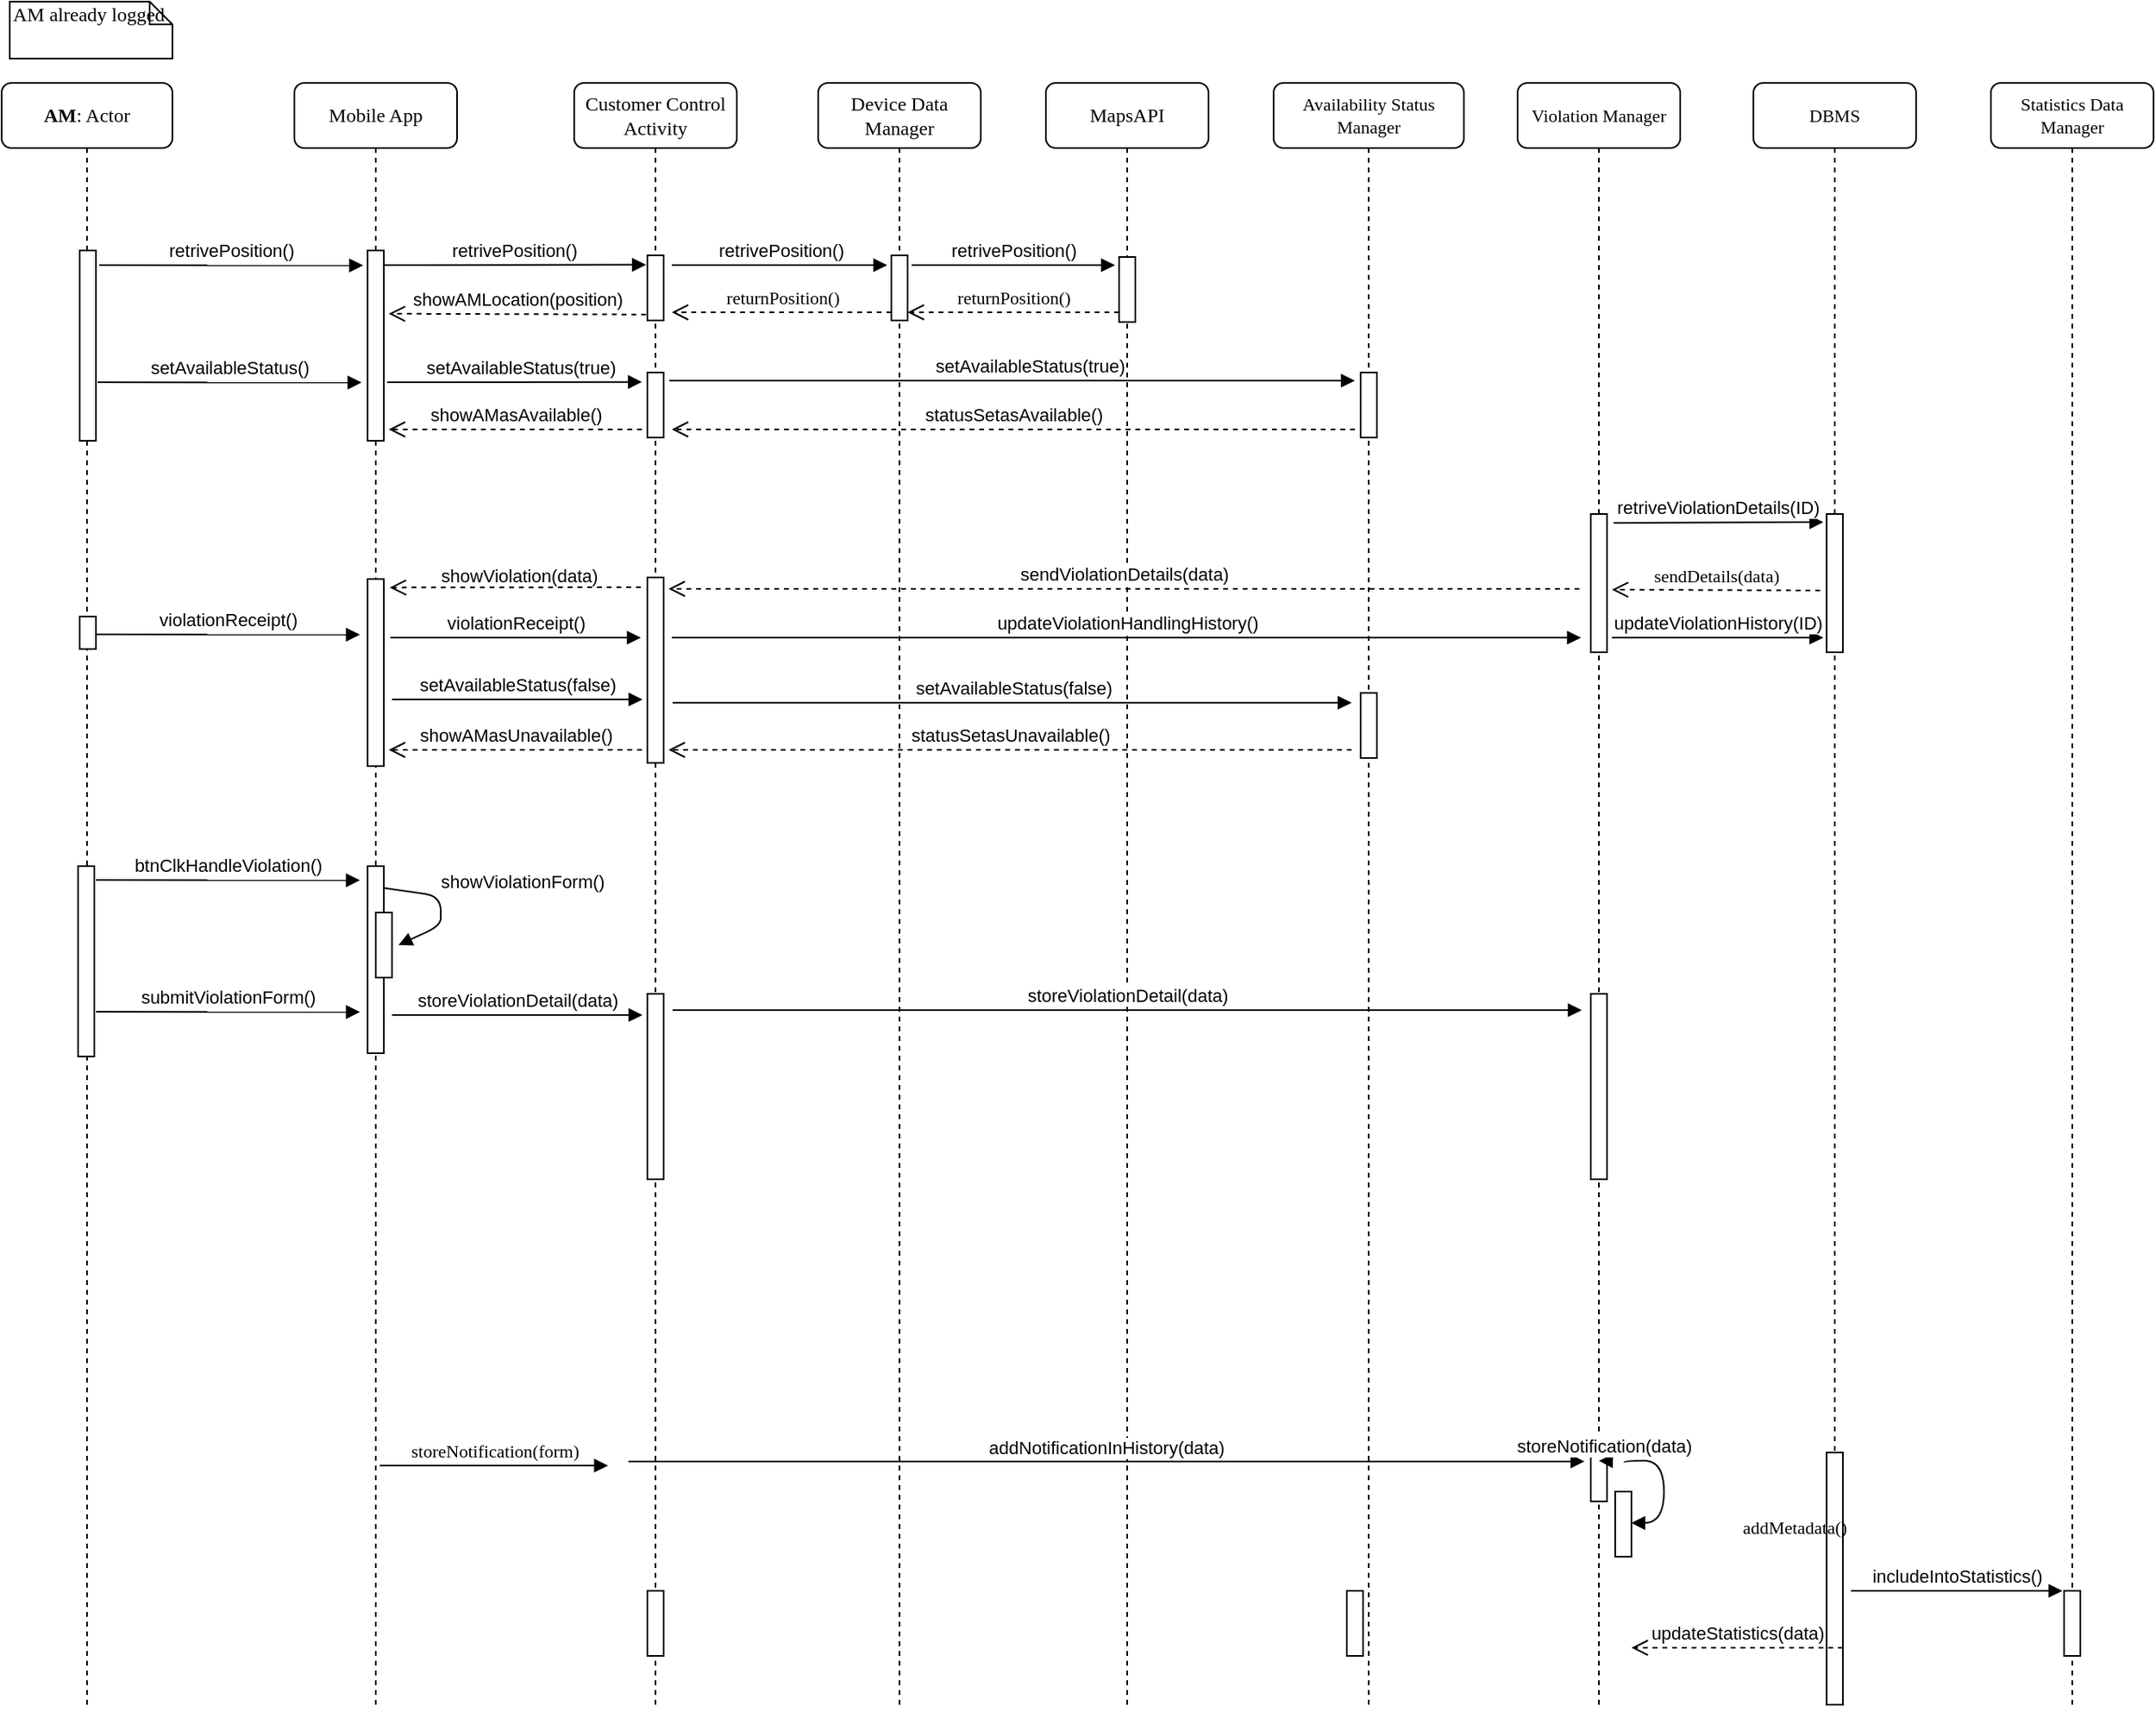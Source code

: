 <mxfile version="12.2.9" type="github" pages="1">
  <diagram id="0RAHFB9DxQQNoqs_koFl" name="Page-1">
    <mxGraphModel dx="1463" dy="826" grid="1" gridSize="10" guides="1" tooltips="1" connect="1" arrows="1" fold="1" page="1" pageScale="1" pageWidth="827" pageHeight="1169" math="0" shadow="0">
      <root>
        <mxCell id="0"/>
        <mxCell id="1" parent="0"/>
        <mxCell id="qk6un8bk32dUB89qjppy-1" value="Mobile App" style="shape=umlLifeline;perimeter=lifelinePerimeter;whiteSpace=wrap;html=1;container=1;collapsible=0;recursiveResize=0;outlineConnect=0;rounded=1;shadow=0;comic=0;labelBackgroundColor=none;strokeWidth=1;fontFamily=Verdana;fontSize=12;align=center;" vertex="1" parent="1">
          <mxGeometry x="240" y="80" width="100" height="1000" as="geometry"/>
        </mxCell>
        <mxCell id="qk6un8bk32dUB89qjppy-2" value="" style="html=1;points=[];perimeter=orthogonalPerimeter;rounded=0;shadow=0;comic=0;labelBackgroundColor=none;strokeWidth=1;fontFamily=Verdana;fontSize=11;align=center;" vertex="1" parent="qk6un8bk32dUB89qjppy-1">
          <mxGeometry x="45" y="103" width="10" height="117" as="geometry"/>
        </mxCell>
        <mxCell id="qk6un8bk32dUB89qjppy-69" value="" style="html=1;points=[];perimeter=orthogonalPerimeter;rounded=0;shadow=0;comic=0;labelBackgroundColor=none;strokeWidth=1;fontFamily=Verdana;fontSize=11;align=center;" vertex="1" parent="qk6un8bk32dUB89qjppy-1">
          <mxGeometry x="45" y="305" width="10" height="115" as="geometry"/>
        </mxCell>
        <mxCell id="qk6un8bk32dUB89qjppy-6" value="Device Data Manager " style="shape=umlLifeline;perimeter=lifelinePerimeter;whiteSpace=wrap;html=1;container=1;collapsible=0;recursiveResize=0;outlineConnect=0;rounded=1;shadow=0;comic=0;labelBackgroundColor=none;strokeWidth=1;fontFamily=Verdana;fontSize=12;align=center;" vertex="1" parent="1">
          <mxGeometry x="562" y="80" width="100" height="1000" as="geometry"/>
        </mxCell>
        <mxCell id="qk6un8bk32dUB89qjppy-17" value="" style="html=1;points=[];perimeter=orthogonalPerimeter;rounded=0;shadow=0;comic=0;labelBackgroundColor=none;strokeWidth=1;fontFamily=Verdana;fontSize=11;align=center;" vertex="1" parent="qk6un8bk32dUB89qjppy-6">
          <mxGeometry x="45" y="106" width="10" height="40" as="geometry"/>
        </mxCell>
        <mxCell id="qk6un8bk32dUB89qjppy-52" value="returnPosition()" style="html=1;verticalAlign=bottom;endArrow=open;dashed=1;endSize=8;labelBackgroundColor=none;fontFamily=Verdana;fontSize=11;edgeStyle=elbowEdgeStyle;elbow=vertical;" edge="1" parent="qk6un8bk32dUB89qjppy-6">
          <mxGeometry relative="1" as="geometry">
            <mxPoint x="-90" y="141" as="targetPoint"/>
            <Array as="points">
              <mxPoint x="-10" y="141"/>
              <mxPoint x="20" y="141"/>
            </Array>
            <mxPoint x="45" y="141" as="sourcePoint"/>
          </mxGeometry>
        </mxCell>
        <mxCell id="qk6un8bk32dUB89qjppy-53" value="retrivePosition()" style="html=1;verticalAlign=bottom;endArrow=block;fontSize=11;" edge="1" parent="qk6un8bk32dUB89qjppy-6">
          <mxGeometry width="80" relative="1" as="geometry">
            <mxPoint x="-90" y="112" as="sourcePoint"/>
            <mxPoint x="42.5" y="112.0" as="targetPoint"/>
          </mxGeometry>
        </mxCell>
        <mxCell id="qk6un8bk32dUB89qjppy-7" value="MapsAPI" style="shape=umlLifeline;perimeter=lifelinePerimeter;whiteSpace=wrap;html=1;container=1;collapsible=0;recursiveResize=0;outlineConnect=0;rounded=1;shadow=0;comic=0;labelBackgroundColor=none;strokeWidth=1;fontFamily=Verdana;fontSize=12;align=center;" vertex="1" parent="1">
          <mxGeometry x="702" y="80" width="100" height="1000" as="geometry"/>
        </mxCell>
        <mxCell id="qk6un8bk32dUB89qjppy-8" value="" style="html=1;points=[];perimeter=orthogonalPerimeter;rounded=0;shadow=0;comic=0;labelBackgroundColor=none;strokeWidth=1;fontFamily=Verdana;fontSize=11;align=center;" vertex="1" parent="qk6un8bk32dUB89qjppy-7">
          <mxGeometry x="45" y="107" width="10" height="40" as="geometry"/>
        </mxCell>
        <mxCell id="qk6un8bk32dUB89qjppy-9" value="Violation Manager" style="shape=umlLifeline;perimeter=lifelinePerimeter;whiteSpace=wrap;html=1;container=1;collapsible=0;recursiveResize=0;outlineConnect=0;rounded=1;shadow=0;comic=0;labelBackgroundColor=none;strokeWidth=1;fontFamily=Verdana;fontSize=11;align=center;" vertex="1" parent="1">
          <mxGeometry x="992" y="80" width="100" height="1000" as="geometry"/>
        </mxCell>
        <mxCell id="qk6un8bk32dUB89qjppy-10" value="" style="html=1;points=[];perimeter=orthogonalPerimeter;rounded=0;shadow=0;comic=0;labelBackgroundColor=none;strokeColor=#000000;strokeWidth=1;fillColor=#FFFFFF;fontFamily=Verdana;fontSize=11;fontColor=#000000;align=center;" vertex="1" parent="qk6un8bk32dUB89qjppy-9">
          <mxGeometry x="45" y="842" width="10" height="30" as="geometry"/>
        </mxCell>
        <mxCell id="qk6un8bk32dUB89qjppy-66" value="" style="html=1;points=[];perimeter=orthogonalPerimeter;rounded=0;shadow=0;comic=0;labelBackgroundColor=none;strokeWidth=1;fontFamily=Verdana;fontSize=11;align=center;" vertex="1" parent="qk6un8bk32dUB89qjppy-9">
          <mxGeometry x="45" y="265" width="10" height="85" as="geometry"/>
        </mxCell>
        <mxCell id="qk6un8bk32dUB89qjppy-110" value="" style="html=1;points=[];perimeter=orthogonalPerimeter;rounded=0;shadow=0;comic=0;labelBackgroundColor=none;strokeWidth=1;fontFamily=Verdana;fontSize=11;align=center;" vertex="1" parent="qk6un8bk32dUB89qjppy-9">
          <mxGeometry x="45" y="560" width="10" height="114" as="geometry"/>
        </mxCell>
        <mxCell id="qk6un8bk32dUB89qjppy-11" value="DBMS" style="shape=umlLifeline;perimeter=lifelinePerimeter;whiteSpace=wrap;html=1;container=1;collapsible=0;recursiveResize=0;outlineConnect=0;rounded=1;shadow=0;comic=0;labelBackgroundColor=none;strokeWidth=1;fontFamily=Verdana;fontSize=11;align=center;" vertex="1" parent="1">
          <mxGeometry x="1137" y="80" width="100" height="1000" as="geometry"/>
        </mxCell>
        <mxCell id="qk6un8bk32dUB89qjppy-12" value="" style="html=1;points=[];perimeter=orthogonalPerimeter;rounded=0;shadow=0;comic=0;labelBackgroundColor=none;strokeColor=#000000;strokeWidth=1;fillColor=#FFFFFF;fontFamily=Verdana;fontSize=11;fontColor=#000000;align=center;" vertex="1" parent="qk6un8bk32dUB89qjppy-11">
          <mxGeometry x="45" y="842" width="10" height="155" as="geometry"/>
        </mxCell>
        <mxCell id="qk6un8bk32dUB89qjppy-13" value="includeIntoStatistics()" style="html=1;verticalAlign=bottom;endArrow=block;fontSize=11;" edge="1" parent="qk6un8bk32dUB89qjppy-11">
          <mxGeometry width="80" relative="1" as="geometry">
            <mxPoint x="60" y="927" as="sourcePoint"/>
            <mxPoint x="190" y="927" as="targetPoint"/>
          </mxGeometry>
        </mxCell>
        <mxCell id="qk6un8bk32dUB89qjppy-14" value="&lt;b&gt;AM&lt;/b&gt;: Actor" style="shape=umlLifeline;perimeter=lifelinePerimeter;whiteSpace=wrap;html=1;container=1;collapsible=0;recursiveResize=0;outlineConnect=0;rounded=1;shadow=0;comic=0;labelBackgroundColor=none;strokeWidth=1;fontFamily=Verdana;fontSize=12;align=center;" vertex="1" parent="1">
          <mxGeometry x="60" y="80" width="105" height="1000" as="geometry"/>
        </mxCell>
        <mxCell id="qk6un8bk32dUB89qjppy-15" value="" style="html=1;points=[];perimeter=orthogonalPerimeter;rounded=0;shadow=0;comic=0;labelBackgroundColor=none;strokeWidth=1;fontFamily=Verdana;fontSize=11;align=center;" vertex="1" parent="qk6un8bk32dUB89qjppy-14">
          <mxGeometry x="48" y="103" width="10" height="117" as="geometry"/>
        </mxCell>
        <mxCell id="qk6un8bk32dUB89qjppy-16" value="retrivePosition()" style="html=1;verticalAlign=bottom;endArrow=block;entryX=-0.272;entryY=0.407;entryDx=0;entryDy=0;entryPerimeter=0;fontSize=11;" edge="1" parent="qk6un8bk32dUB89qjppy-14">
          <mxGeometry width="80" relative="1" as="geometry">
            <mxPoint x="60" y="112" as="sourcePoint"/>
            <mxPoint x="222.28" y="112.159" as="targetPoint"/>
          </mxGeometry>
        </mxCell>
        <mxCell id="qk6un8bk32dUB89qjppy-70" value="" style="html=1;points=[];perimeter=orthogonalPerimeter;rounded=0;shadow=0;comic=0;labelBackgroundColor=none;strokeWidth=1;fontFamily=Verdana;fontSize=11;align=center;" vertex="1" parent="qk6un8bk32dUB89qjppy-14">
          <mxGeometry x="48" y="328" width="10" height="20" as="geometry"/>
        </mxCell>
        <mxCell id="qk6un8bk32dUB89qjppy-18" value="returnPosition()" style="html=1;verticalAlign=bottom;endArrow=open;dashed=1;endSize=8;labelBackgroundColor=none;fontFamily=Verdana;fontSize=11;edgeStyle=elbowEdgeStyle;elbow=vertical;" edge="1" parent="1">
          <mxGeometry relative="1" as="geometry">
            <mxPoint x="617" y="221" as="targetPoint"/>
            <Array as="points">
              <mxPoint x="692" y="221"/>
              <mxPoint x="722" y="221"/>
            </Array>
            <mxPoint x="747" y="221" as="sourcePoint"/>
          </mxGeometry>
        </mxCell>
        <mxCell id="qk6un8bk32dUB89qjppy-21" value="AM already logged" style="shape=note;whiteSpace=wrap;html=1;size=14;verticalAlign=top;align=left;spacingTop=-6;rounded=0;shadow=0;comic=0;labelBackgroundColor=none;strokeWidth=1;fontFamily=Verdana;fontSize=12" vertex="1" parent="1">
          <mxGeometry x="65" y="30" width="100" height="35" as="geometry"/>
        </mxCell>
        <mxCell id="qk6un8bk32dUB89qjppy-26" value="retrivePosition()" style="html=1;verticalAlign=bottom;endArrow=block;fontSize=11;entryX=-0.082;entryY=0.144;entryDx=0;entryDy=0;entryPerimeter=0;" edge="1" parent="1" target="qk6un8bk32dUB89qjppy-58">
          <mxGeometry width="80" relative="1" as="geometry">
            <mxPoint x="295" y="192" as="sourcePoint"/>
            <mxPoint x="570" y="192" as="targetPoint"/>
          </mxGeometry>
        </mxCell>
        <mxCell id="qk6un8bk32dUB89qjppy-27" value="retrivePosition()" style="html=1;verticalAlign=bottom;endArrow=block;fontSize=11;" edge="1" parent="1">
          <mxGeometry width="80" relative="1" as="geometry">
            <mxPoint x="619.5" y="192" as="sourcePoint"/>
            <mxPoint x="744.5" y="192" as="targetPoint"/>
          </mxGeometry>
        </mxCell>
        <mxCell id="qk6un8bk32dUB89qjppy-28" value="showAMLocation(position)" style="html=1;verticalAlign=bottom;endArrow=open;dashed=1;endSize=8;entryX=1.3;entryY=0.625;entryDx=0;entryDy=0;entryPerimeter=0;fontSize=11;exitX=-0.082;exitY=0.909;exitDx=0;exitDy=0;exitPerimeter=0;" edge="1" parent="1" source="qk6un8bk32dUB89qjppy-58">
          <mxGeometry relative="1" as="geometry">
            <mxPoint x="570" y="222" as="sourcePoint"/>
            <mxPoint x="298.0" y="221.875" as="targetPoint"/>
          </mxGeometry>
        </mxCell>
        <mxCell id="qk6un8bk32dUB89qjppy-33" value="storeNotification(form)" style="html=1;verticalAlign=bottom;endArrow=block;entryX=0;entryY=0;labelBackgroundColor=none;fontFamily=Verdana;fontSize=11;edgeStyle=elbowEdgeStyle;elbow=vertical;" edge="1" parent="1">
          <mxGeometry relative="1" as="geometry">
            <mxPoint x="292.5" y="930" as="sourcePoint"/>
            <mxPoint x="432.833" y="930" as="targetPoint"/>
          </mxGeometry>
        </mxCell>
        <mxCell id="qk6un8bk32dUB89qjppy-34" value="Statistics Data Manager" style="shape=umlLifeline;perimeter=lifelinePerimeter;whiteSpace=wrap;html=1;container=1;collapsible=0;recursiveResize=0;outlineConnect=0;rounded=1;shadow=0;comic=0;labelBackgroundColor=none;strokeWidth=1;fontFamily=Verdana;fontSize=11;align=center;" vertex="1" parent="1">
          <mxGeometry x="1283" y="80" width="100" height="1000" as="geometry"/>
        </mxCell>
        <mxCell id="qk6un8bk32dUB89qjppy-35" value="" style="html=1;points=[];perimeter=orthogonalPerimeter;rounded=0;shadow=0;comic=0;labelBackgroundColor=none;strokeWidth=1;fontFamily=Verdana;fontSize=11;align=center;" vertex="1" parent="qk6un8bk32dUB89qjppy-34">
          <mxGeometry x="45" y="927" width="10" height="40" as="geometry"/>
        </mxCell>
        <mxCell id="qk6un8bk32dUB89qjppy-36" value="addNotificationInHistory(data)" style="html=1;verticalAlign=bottom;endArrow=block;fontSize=11;exitX=1.033;exitY=0.149;exitDx=0;exitDy=0;exitPerimeter=0;entryX=-0.383;entryY=0.183;entryDx=0;entryDy=0;entryPerimeter=0;" edge="1" parent="1" target="qk6un8bk32dUB89qjppy-10">
          <mxGeometry width="80" relative="1" as="geometry">
            <mxPoint x="445.33" y="927.513" as="sourcePoint"/>
            <mxPoint x="530" y="927" as="targetPoint"/>
          </mxGeometry>
        </mxCell>
        <mxCell id="qk6un8bk32dUB89qjppy-37" value="storeNotification(data)" style="html=1;verticalAlign=bottom;endArrow=block;fontSize=11;exitX=1.1;exitY=0.173;exitDx=0;exitDy=0;exitPerimeter=0;" edge="1" parent="1" source="qk6un8bk32dUB89qjppy-10">
          <mxGeometry width="80" relative="1" as="geometry">
            <mxPoint x="912" y="927" as="sourcePoint"/>
            <mxPoint x="1042" y="927" as="targetPoint"/>
          </mxGeometry>
        </mxCell>
        <mxCell id="qk6un8bk32dUB89qjppy-38" value="" style="html=1;points=[];perimeter=orthogonalPerimeter;rounded=0;shadow=0;comic=0;labelBackgroundColor=none;strokeWidth=1;fontFamily=Verdana;fontSize=11;align=center;" vertex="1" parent="1">
          <mxGeometry x="1052" y="946" width="10" height="40" as="geometry"/>
        </mxCell>
        <mxCell id="qk6un8bk32dUB89qjppy-39" value="addMetadata()" style="html=1;verticalAlign=bottom;endArrow=block;labelBackgroundColor=none;fontFamily=Verdana;fontSize=11;elbow=vertical;edgeStyle=orthogonalEdgeStyle;curved=1;entryX=1;entryY=0.286;entryPerimeter=0;exitX=1.038;exitY=0.345;exitPerimeter=0;" edge="1" parent="1">
          <mxGeometry x="-0.4" y="-41" relative="1" as="geometry">
            <mxPoint x="1057.571" y="928.143" as="sourcePoint"/>
            <mxPoint x="1061.857" y="965.286" as="targetPoint"/>
            <Array as="points">
              <mxPoint x="1082" y="927"/>
              <mxPoint x="1082" y="965"/>
            </Array>
            <mxPoint x="81" y="9" as="offset"/>
          </mxGeometry>
        </mxCell>
        <mxCell id="qk6un8bk32dUB89qjppy-40" value="updateStatistics(data)" style="html=1;verticalAlign=bottom;endArrow=open;dashed=1;endSize=8;fontSize=11;" edge="1" parent="1">
          <mxGeometry relative="1" as="geometry">
            <mxPoint x="1192" y="1042" as="sourcePoint"/>
            <mxPoint x="1062" y="1042" as="targetPoint"/>
          </mxGeometry>
        </mxCell>
        <mxCell id="qk6un8bk32dUB89qjppy-44" value="Availability Status Manager " style="shape=umlLifeline;perimeter=lifelinePerimeter;whiteSpace=wrap;html=1;container=1;collapsible=0;recursiveResize=0;outlineConnect=0;rounded=1;shadow=0;comic=0;labelBackgroundColor=none;strokeWidth=1;fontFamily=Verdana;fontSize=11;align=center;" vertex="1" parent="1">
          <mxGeometry x="842" y="80" width="117" height="1000" as="geometry"/>
        </mxCell>
        <mxCell id="qk6un8bk32dUB89qjppy-45" value="" style="html=1;points=[];perimeter=orthogonalPerimeter;rounded=0;shadow=0;comic=0;labelBackgroundColor=none;strokeWidth=1;fontFamily=Verdana;fontSize=11;align=center;" vertex="1" parent="qk6un8bk32dUB89qjppy-44">
          <mxGeometry x="45" y="927" width="10" height="40" as="geometry"/>
        </mxCell>
        <mxCell id="qk6un8bk32dUB89qjppy-60" value="" style="html=1;points=[];perimeter=orthogonalPerimeter;rounded=0;shadow=0;comic=0;labelBackgroundColor=none;strokeWidth=1;fontFamily=Verdana;fontSize=11;align=center;" vertex="1" parent="qk6un8bk32dUB89qjppy-44">
          <mxGeometry x="53.5" y="178" width="10" height="40" as="geometry"/>
        </mxCell>
        <mxCell id="qk6un8bk32dUB89qjppy-96" value="" style="html=1;points=[];perimeter=orthogonalPerimeter;rounded=0;shadow=0;comic=0;labelBackgroundColor=none;strokeWidth=1;fontFamily=Verdana;fontSize=11;align=center;" vertex="1" parent="qk6un8bk32dUB89qjppy-44">
          <mxGeometry x="53.5" y="375" width="10" height="40" as="geometry"/>
        </mxCell>
        <mxCell id="qk6un8bk32dUB89qjppy-46" value="Customer Control Activity" style="shape=umlLifeline;perimeter=lifelinePerimeter;whiteSpace=wrap;html=1;container=1;collapsible=0;recursiveResize=0;outlineConnect=0;rounded=1;shadow=0;comic=0;labelBackgroundColor=none;strokeWidth=1;fontFamily=Verdana;fontSize=12;align=center;size=40;" vertex="1" parent="1">
          <mxGeometry x="412" y="80" width="100" height="1000" as="geometry"/>
        </mxCell>
        <mxCell id="qk6un8bk32dUB89qjppy-47" value="" style="html=1;points=[];perimeter=orthogonalPerimeter;rounded=0;shadow=0;comic=0;labelBackgroundColor=none;strokeWidth=1;fontFamily=Verdana;fontSize=11;align=center;" vertex="1" parent="qk6un8bk32dUB89qjppy-46">
          <mxGeometry x="45" y="927" width="10" height="40" as="geometry"/>
        </mxCell>
        <mxCell id="qk6un8bk32dUB89qjppy-57" value="" style="html=1;points=[];perimeter=orthogonalPerimeter;rounded=0;shadow=0;comic=0;labelBackgroundColor=none;strokeWidth=1;fontFamily=Verdana;fontSize=11;align=center;" vertex="1" parent="qk6un8bk32dUB89qjppy-46">
          <mxGeometry x="45" y="178" width="10" height="40" as="geometry"/>
        </mxCell>
        <mxCell id="qk6un8bk32dUB89qjppy-58" value="" style="html=1;points=[];perimeter=orthogonalPerimeter;rounded=0;shadow=0;comic=0;labelBackgroundColor=none;strokeWidth=1;fontFamily=Verdana;fontSize=11;align=center;" vertex="1" parent="qk6un8bk32dUB89qjppy-46">
          <mxGeometry x="45" y="106" width="10" height="40" as="geometry"/>
        </mxCell>
        <mxCell id="qk6un8bk32dUB89qjppy-67" value="" style="html=1;points=[];perimeter=orthogonalPerimeter;rounded=0;shadow=0;comic=0;labelBackgroundColor=none;strokeWidth=1;fontFamily=Verdana;fontSize=11;align=center;" vertex="1" parent="qk6un8bk32dUB89qjppy-46">
          <mxGeometry x="45" y="304" width="10" height="114" as="geometry"/>
        </mxCell>
        <mxCell id="qk6un8bk32dUB89qjppy-109" value="" style="html=1;points=[];perimeter=orthogonalPerimeter;rounded=0;shadow=0;comic=0;labelBackgroundColor=none;strokeWidth=1;fontFamily=Verdana;fontSize=11;align=center;" vertex="1" parent="qk6un8bk32dUB89qjppy-46">
          <mxGeometry x="45" y="560" width="10" height="114" as="geometry"/>
        </mxCell>
        <mxCell id="qk6un8bk32dUB89qjppy-56" value="setAvailableStatus()" style="html=1;verticalAlign=bottom;endArrow=block;entryX=-0.272;entryY=0.407;entryDx=0;entryDy=0;entryPerimeter=0;fontSize=11;" edge="1" parent="1">
          <mxGeometry width="80" relative="1" as="geometry">
            <mxPoint x="119" y="264" as="sourcePoint"/>
            <mxPoint x="281.28" y="264.159" as="targetPoint"/>
          </mxGeometry>
        </mxCell>
        <mxCell id="qk6un8bk32dUB89qjppy-59" value="setAvailableStatus(true)" style="html=1;verticalAlign=bottom;endArrow=block;fontSize=11;entryX=-0.333;entryY=0.146;entryDx=0;entryDy=0;entryPerimeter=0;" edge="1" parent="1" target="qk6un8bk32dUB89qjppy-57">
          <mxGeometry x="0.048" width="80" relative="1" as="geometry">
            <mxPoint x="297" y="264" as="sourcePoint"/>
            <mxPoint x="440" y="220" as="targetPoint"/>
            <mxPoint as="offset"/>
          </mxGeometry>
        </mxCell>
        <mxCell id="qk6un8bk32dUB89qjppy-61" value="setAvailableStatus(true)" style="html=1;verticalAlign=bottom;endArrow=block;fontSize=11;" edge="1" parent="1">
          <mxGeometry x="0.048" width="80" relative="1" as="geometry">
            <mxPoint x="470.5" y="263" as="sourcePoint"/>
            <mxPoint x="892" y="263" as="targetPoint"/>
            <mxPoint as="offset"/>
          </mxGeometry>
        </mxCell>
        <mxCell id="qk6un8bk32dUB89qjppy-62" value="statusSetasAvailable()" style="html=1;verticalAlign=bottom;endArrow=open;dashed=1;endSize=8;entryX=1.5;entryY=0.8;entryDx=0;entryDy=0;entryPerimeter=0;fontSize=11;" edge="1" parent="1">
          <mxGeometry relative="1" as="geometry">
            <mxPoint x="892" y="293" as="sourcePoint"/>
            <mxPoint x="472" y="293" as="targetPoint"/>
          </mxGeometry>
        </mxCell>
        <mxCell id="qk6un8bk32dUB89qjppy-63" value="showAMasAvailable()" style="html=1;verticalAlign=bottom;endArrow=open;dashed=1;endSize=8;entryX=1.5;entryY=0.8;entryDx=0;entryDy=0;entryPerimeter=0;fontSize=11;exitX=-0.333;exitY=0.875;exitDx=0;exitDy=0;exitPerimeter=0;" edge="1" parent="1" source="qk6un8bk32dUB89qjppy-57">
          <mxGeometry relative="1" as="geometry">
            <mxPoint x="570" y="293" as="sourcePoint"/>
            <mxPoint x="298" y="293" as="targetPoint"/>
          </mxGeometry>
        </mxCell>
        <mxCell id="qk6un8bk32dUB89qjppy-68" value="sendViolationDetails(data)" style="html=1;verticalAlign=bottom;endArrow=open;dashed=1;endSize=8;entryX=1.5;entryY=0.8;entryDx=0;entryDy=0;entryPerimeter=0;fontSize=11;" edge="1" parent="1">
          <mxGeometry relative="1" as="geometry">
            <mxPoint x="1030" y="391" as="sourcePoint"/>
            <mxPoint x="470" y="391" as="targetPoint"/>
          </mxGeometry>
        </mxCell>
        <mxCell id="qk6un8bk32dUB89qjppy-71" value="" style="html=1;verticalAlign=bottom;endArrow=open;dashed=1;endSize=8;fontSize=11;entryX=1.06;entryY=0.13;entryDx=0;entryDy=0;entryPerimeter=0;" edge="1" parent="1">
          <mxGeometry x="-0.067" relative="1" as="geometry">
            <mxPoint x="453" y="390" as="sourcePoint"/>
            <mxPoint x="298.6" y="390.2" as="targetPoint"/>
            <mxPoint x="-1" as="offset"/>
          </mxGeometry>
        </mxCell>
        <mxCell id="qk6un8bk32dUB89qjppy-72" value="showViolation(data)" style="text;html=1;align=center;verticalAlign=middle;resizable=0;points=[];;autosize=1;fontSize=11;" vertex="1" parent="1">
          <mxGeometry x="323" y="373" width="110" height="20" as="geometry"/>
        </mxCell>
        <mxCell id="qk6un8bk32dUB89qjppy-77" value="sendDetails(data)" style="html=1;verticalAlign=bottom;endArrow=open;dashed=1;endSize=8;labelBackgroundColor=none;fontFamily=Verdana;fontSize=11;edgeStyle=elbowEdgeStyle;elbow=vertical;" edge="1" parent="1">
          <mxGeometry relative="1" as="geometry">
            <mxPoint x="1050" y="391.5" as="targetPoint"/>
            <Array as="points">
              <mxPoint x="1125" y="391.5"/>
              <mxPoint x="1155" y="391.5"/>
            </Array>
            <mxPoint x="1178" y="392" as="sourcePoint"/>
          </mxGeometry>
        </mxCell>
        <mxCell id="qk6un8bk32dUB89qjppy-78" value="retriveViolationDetails(ID)" style="html=1;verticalAlign=bottom;endArrow=block;fontSize=11;" edge="1" parent="1">
          <mxGeometry width="80" relative="1" as="geometry">
            <mxPoint x="1051" y="350.5" as="sourcePoint"/>
            <mxPoint x="1180" y="350" as="targetPoint"/>
          </mxGeometry>
        </mxCell>
        <mxCell id="qk6un8bk32dUB89qjppy-79" value="violationReceipt()" style="html=1;verticalAlign=bottom;endArrow=block;entryX=-0.272;entryY=0.407;entryDx=0;entryDy=0;entryPerimeter=0;fontSize=11;" edge="1" parent="1">
          <mxGeometry width="80" relative="1" as="geometry">
            <mxPoint x="118.0" y="419" as="sourcePoint"/>
            <mxPoint x="280.28" y="419.159" as="targetPoint"/>
          </mxGeometry>
        </mxCell>
        <mxCell id="qk6un8bk32dUB89qjppy-81" value="updateViolationHandlingHistory()" style="html=1;verticalAlign=bottom;endArrow=block;fontSize=11;" edge="1" parent="1">
          <mxGeometry width="80" relative="1" as="geometry">
            <mxPoint x="472" y="421" as="sourcePoint"/>
            <mxPoint x="1031" y="421" as="targetPoint"/>
          </mxGeometry>
        </mxCell>
        <mxCell id="qk6un8bk32dUB89qjppy-85" value="" style="html=1;points=[];perimeter=orthogonalPerimeter;rounded=0;shadow=0;comic=0;labelBackgroundColor=none;strokeWidth=1;fontFamily=Verdana;fontSize=11;align=center;" vertex="1" parent="1">
          <mxGeometry x="1182" y="345" width="10" height="85" as="geometry"/>
        </mxCell>
        <mxCell id="qk6un8bk32dUB89qjppy-86" value="updateViolationHistory(ID)" style="html=1;verticalAlign=bottom;endArrow=block;fontSize=11;" edge="1" parent="1">
          <mxGeometry width="80" relative="1" as="geometry">
            <mxPoint x="1050" y="421" as="sourcePoint"/>
            <mxPoint x="1180" y="421" as="targetPoint"/>
          </mxGeometry>
        </mxCell>
        <mxCell id="qk6un8bk32dUB89qjppy-94" value="setAvailableStatus(false)" style="html=1;verticalAlign=bottom;endArrow=block;fontSize=11;" edge="1" parent="1">
          <mxGeometry width="80" relative="1" as="geometry">
            <mxPoint x="300" y="459" as="sourcePoint"/>
            <mxPoint x="454" y="459" as="targetPoint"/>
          </mxGeometry>
        </mxCell>
        <mxCell id="qk6un8bk32dUB89qjppy-95" value="setAvailableStatus(false)" style="html=1;verticalAlign=bottom;endArrow=block;fontSize=11;" edge="1" parent="1">
          <mxGeometry width="80" relative="1" as="geometry">
            <mxPoint x="472.5" y="461" as="sourcePoint"/>
            <mxPoint x="890" y="461" as="targetPoint"/>
          </mxGeometry>
        </mxCell>
        <mxCell id="qk6un8bk32dUB89qjppy-97" value="statusSetasUnavailable()" style="html=1;verticalAlign=bottom;endArrow=open;dashed=1;endSize=8;entryX=1.5;entryY=0.8;entryDx=0;entryDy=0;entryPerimeter=0;fontSize=11;" edge="1" parent="1">
          <mxGeometry relative="1" as="geometry">
            <mxPoint x="890" y="490" as="sourcePoint"/>
            <mxPoint x="470" y="490" as="targetPoint"/>
          </mxGeometry>
        </mxCell>
        <mxCell id="qk6un8bk32dUB89qjppy-98" value="showAMasUnavailable()" style="html=1;verticalAlign=bottom;endArrow=open;dashed=1;endSize=8;entryX=1.5;entryY=0.8;entryDx=0;entryDy=0;entryPerimeter=0;fontSize=11;exitX=-0.333;exitY=0.875;exitDx=0;exitDy=0;exitPerimeter=0;" edge="1" parent="1">
          <mxGeometry relative="1" as="geometry">
            <mxPoint x="453.67" y="490" as="sourcePoint"/>
            <mxPoint x="298" y="490" as="targetPoint"/>
          </mxGeometry>
        </mxCell>
        <mxCell id="qk6un8bk32dUB89qjppy-99" value="" style="html=1;points=[];perimeter=orthogonalPerimeter;rounded=0;shadow=0;comic=0;labelBackgroundColor=none;strokeWidth=1;fontFamily=Verdana;fontSize=11;align=center;" vertex="1" parent="1">
          <mxGeometry x="107" y="561.5" width="10" height="117" as="geometry"/>
        </mxCell>
        <mxCell id="qk6un8bk32dUB89qjppy-100" value="btnClkHandleViolation()" style="html=1;verticalAlign=bottom;endArrow=block;entryX=-0.272;entryY=0.407;entryDx=0;entryDy=0;entryPerimeter=0;fontSize=11;" edge="1" parent="1">
          <mxGeometry width="80" relative="1" as="geometry">
            <mxPoint x="118.0" y="570.0" as="sourcePoint"/>
            <mxPoint x="280.28" y="570.159" as="targetPoint"/>
          </mxGeometry>
        </mxCell>
        <mxCell id="qk6un8bk32dUB89qjppy-101" value="" style="html=1;points=[];perimeter=orthogonalPerimeter;rounded=0;shadow=0;comic=0;labelBackgroundColor=none;strokeWidth=1;fontFamily=Verdana;fontSize=11;align=center;" vertex="1" parent="1">
          <mxGeometry x="285" y="561.5" width="10" height="115" as="geometry"/>
        </mxCell>
        <mxCell id="qk6un8bk32dUB89qjppy-102" value="" style="html=1;points=[];perimeter=orthogonalPerimeter;rounded=0;shadow=0;comic=0;labelBackgroundColor=none;strokeWidth=1;fontFamily=Verdana;fontSize=11;align=center;" vertex="1" parent="1">
          <mxGeometry x="290" y="590" width="10" height="40" as="geometry"/>
        </mxCell>
        <mxCell id="qk6un8bk32dUB89qjppy-105" value="violationReceipt()" style="html=1;verticalAlign=bottom;endArrow=block;fontSize=11;" edge="1" parent="1">
          <mxGeometry width="80" relative="1" as="geometry">
            <mxPoint x="299" y="421" as="sourcePoint"/>
            <mxPoint x="453" y="421" as="targetPoint"/>
          </mxGeometry>
        </mxCell>
        <mxCell id="qk6un8bk32dUB89qjppy-106" value="showViolationForm()" style="html=1;verticalAlign=bottom;endArrow=block;fontSize=11;exitX=0.969;exitY=0.116;exitDx=0;exitDy=0;exitPerimeter=0;" edge="1" parent="1" source="qk6un8bk32dUB89qjppy-101">
          <mxGeometry x="-0.133" y="50" width="80" relative="1" as="geometry">
            <mxPoint x="295" y="570" as="sourcePoint"/>
            <mxPoint x="304" y="610" as="targetPoint"/>
            <Array as="points">
              <mxPoint x="330" y="580"/>
              <mxPoint x="330" y="598"/>
            </Array>
            <mxPoint as="offset"/>
          </mxGeometry>
        </mxCell>
        <mxCell id="qk6un8bk32dUB89qjppy-107" value="submitViolationForm()" style="html=1;verticalAlign=bottom;endArrow=block;entryX=-0.272;entryY=0.407;entryDx=0;entryDy=0;entryPerimeter=0;fontSize=11;" edge="1" parent="1">
          <mxGeometry width="80" relative="1" as="geometry">
            <mxPoint x="118.0" y="651" as="sourcePoint"/>
            <mxPoint x="280.28" y="651.159" as="targetPoint"/>
          </mxGeometry>
        </mxCell>
        <mxCell id="qk6un8bk32dUB89qjppy-108" value="storeViolationDetail(data)" style="html=1;verticalAlign=bottom;endArrow=block;fontSize=11;" edge="1" parent="1">
          <mxGeometry width="80" relative="1" as="geometry">
            <mxPoint x="300" y="653" as="sourcePoint"/>
            <mxPoint x="454.0" y="653" as="targetPoint"/>
          </mxGeometry>
        </mxCell>
        <mxCell id="qk6un8bk32dUB89qjppy-111" value="storeViolationDetail(data)" style="html=1;verticalAlign=bottom;endArrow=block;fontSize=11;" edge="1" parent="1">
          <mxGeometry width="80" relative="1" as="geometry">
            <mxPoint x="472.5" y="650" as="sourcePoint"/>
            <mxPoint x="1031.5" y="650" as="targetPoint"/>
          </mxGeometry>
        </mxCell>
      </root>
    </mxGraphModel>
  </diagram>
</mxfile>
